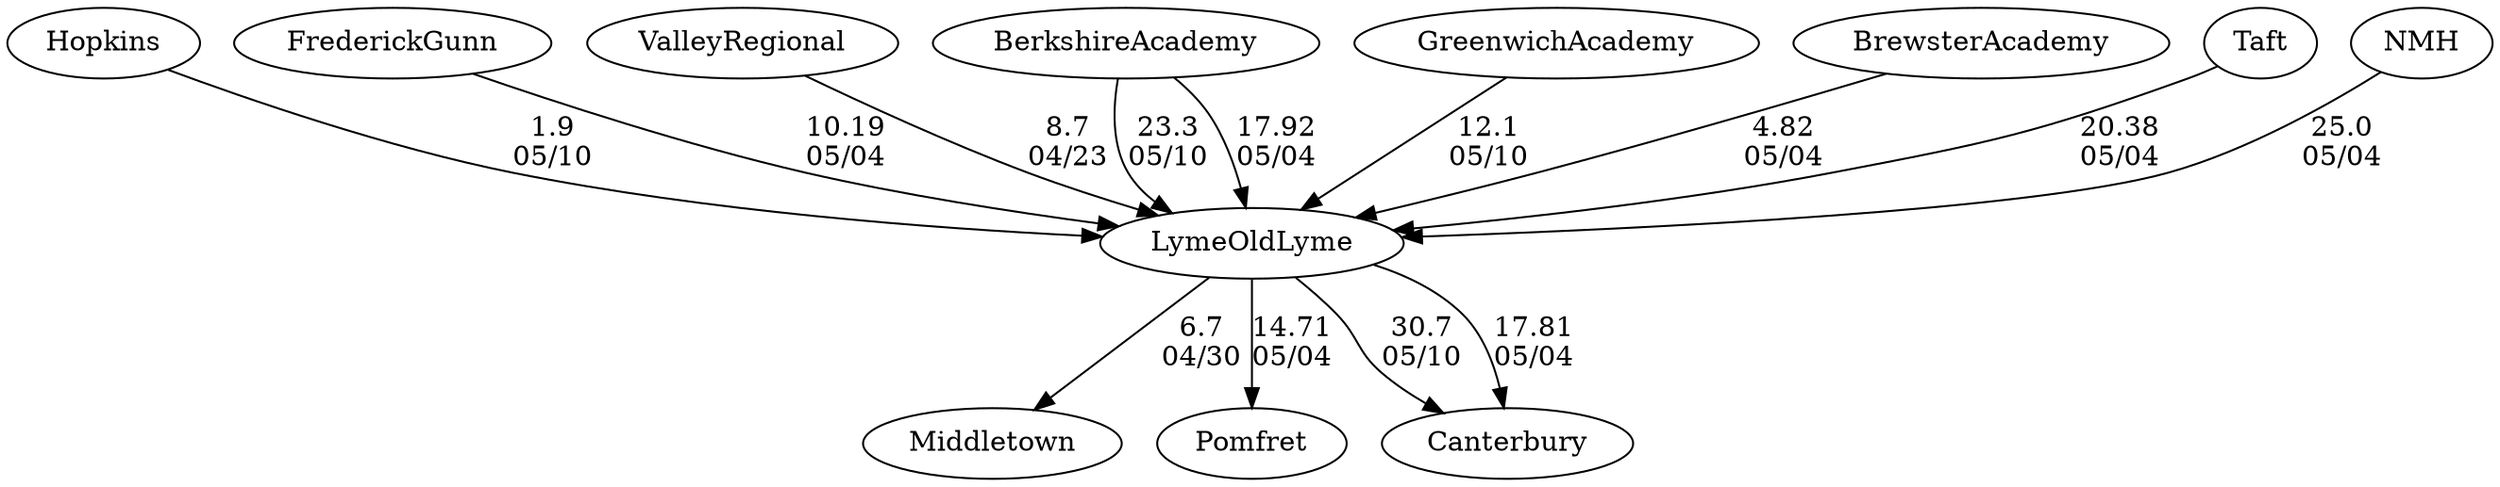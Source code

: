 digraph girls1foursLymeOldLyme {Hopkins [URL="girls1foursHopkins.html"];Middletown [URL="girls1foursMiddletown.html"];FrederickGunn [URL="girls1foursFrederickGunn.html"];ValleyRegional [URL="girls1foursValleyRegional.html"];BerkshireAcademy [URL="girls1foursBerkshireAcademy.html"];Pomfret [URL="girls1foursPomfret.html"];GreenwichAcademy [URL="girls1foursGreenwichAcademy.html"];Canterbury [URL="girls1foursCanterbury.html"];BrewsterAcademy [URL="girls1foursBrewsterAcademy.html"];Taft [URL="girls1foursTaft.html"];LymeOldLyme [URL="girls1foursLymeOldLyme.html"];NMH [URL="girls1foursNMH.html"];ValleyRegional -> LymeOldLyme[label="8.7
04/23", weight="92", tooltip="NEIRA Boys & Girls Fours,Lyme/Old Lyme v Valley regional			
Distance: 1500m Conditions: 6-8 mph headwind throughout the course. Mostly cloudy day, more than normal spectator boat traffic causing some wakes to enter the later races. Comments: Lyme/Old Lyme G3V4 raced in the girls 2V4 race. Due to conditions and to avoid having to cause all boats to realign in the B1V4 Lyme/Old Lyme was started approximately a deck down on valley. 
It was a great day of racing we’re glad that valley was able to join us on such a nice day. This was a race with another school Avon but only valley and LOLHS are NEIRA schools. If there is interest the LOL v Valley v Avon will be posted under the high school results.
None", URL="https://www.row2k.com/results/resultspage.cfm?UID=FBDCA5CCB2EE6264F2D1F77FEFB9FE93&cat=5", random="random"]; 
BerkshireAcademy -> LymeOldLyme[label="23.3
05/10", weight="77", tooltip="NEIRA,Berkshire v. Canterbury, Greenwich Academy, Hopkins, Lyme-Old Lyme			
Distance: 1500 M Conditions: 10-15 mph headwind throughout racing; strongest in middle 750 with consistent chop and whitecaps; calmer in final 400M. Comments: G3: Hopkins paused prior to the finish line then resumed and rowed across. 
G4: Berkshire and Greenwich each hotseated rowers from G3; 
G5: all novice boats
B5: all novice boats
None", URL="https://www.row2k.com/results/resultspage.cfm?UID=191C2D2320D794EC0A5D0402CEB56984&cat=5", random="random"]; 
GreenwichAcademy -> LymeOldLyme[label="12.1
05/10", weight="88", tooltip="NEIRA,Berkshire v. Canterbury, Greenwich Academy, Hopkins, Lyme-Old Lyme			
Distance: 1500 M Conditions: 10-15 mph headwind throughout racing; strongest in middle 750 with consistent chop and whitecaps; calmer in final 400M. Comments: G3: Hopkins paused prior to the finish line then resumed and rowed across. 
G4: Berkshire and Greenwich each hotseated rowers from G3; 
G5: all novice boats
B5: all novice boats
None", URL="https://www.row2k.com/results/resultspage.cfm?UID=191C2D2320D794EC0A5D0402CEB56984&cat=5", random="random"]; 
Hopkins -> LymeOldLyme[label="1.9
05/10", weight="99", tooltip="NEIRA,Berkshire v. Canterbury, Greenwich Academy, Hopkins, Lyme-Old Lyme			
Distance: 1500 M Conditions: 10-15 mph headwind throughout racing; strongest in middle 750 with consistent chop and whitecaps; calmer in final 400M. Comments: G3: Hopkins paused prior to the finish line then resumed and rowed across. 
G4: Berkshire and Greenwich each hotseated rowers from G3; 
G5: all novice boats
B5: all novice boats
None", URL="https://www.row2k.com/results/resultspage.cfm?UID=191C2D2320D794EC0A5D0402CEB56984&cat=5", random="random"]; 
LymeOldLyme -> Canterbury[label="30.7
05/10", weight="70", tooltip="NEIRA,Berkshire v. Canterbury, Greenwich Academy, Hopkins, Lyme-Old Lyme			
Distance: 1500 M Conditions: 10-15 mph headwind throughout racing; strongest in middle 750 with consistent chop and whitecaps; calmer in final 400M. Comments: G3: Hopkins paused prior to the finish line then resumed and rowed across. 
G4: Berkshire and Greenwich each hotseated rowers from G3; 
G5: all novice boats
B5: all novice boats
None", URL="https://www.row2k.com/results/resultspage.cfm?UID=191C2D2320D794EC0A5D0402CEB56984&cat=5", random="random"]; 
LymeOldLyme -> Middletown[label="6.7
04/30", weight="94", tooltip="NEIRA Boys & Girls Fours,Lyme/Old Lyme V Middletown			
Distance: 1500 Conditions: 7-11 mph cross tail wind. Waves challenging for 300-400 meters. Comments: It was a great day of racing. Lyme/Old Lyme was excited to host Middletown at our lake. 
For the B2V4 race Middletown put a 3rd boat in the race.
None", URL="https://www.row2k.com/results/resultspage.cfm?UID=CAD018DDC045C2C851D08C5626506B6F&cat=5", random="random"]; 
FrederickGunn -> LymeOldLyme[label="10.19
05/04", weight="90", tooltip="Founder's Day Regatta			
", URL="https://www.row2k.com/results/resultspage.cfm?UID=9400921B2CB64E59B0F43EC7E58300B4&cat=6", random="random"]; 
BrewsterAcademy -> LymeOldLyme[label="4.82
05/04", weight="96", tooltip="Founder's Day Regatta			
", URL="https://www.row2k.com/results/resultspage.cfm?UID=9400921B2CB64E59B0F43EC7E58300B4&cat=6", random="random"]; 
LymeOldLyme -> Pomfret[label="14.71
05/04", weight="86", tooltip="Founder's Day Regatta			
", URL="https://www.row2k.com/results/resultspage.cfm?UID=9400921B2CB64E59B0F43EC7E58300B4&cat=6", random="random"]; 
LymeOldLyme -> Canterbury[label="17.81
05/04", weight="83", tooltip="Founder's Day Regatta			
", URL="https://www.row2k.com/results/resultspage.cfm?UID=9400921B2CB64E59B0F43EC7E58300B4&cat=6", random="random"]; 
NMH -> LymeOldLyme[label="25.0
05/04", weight="75", tooltip="Founder's Day Regatta			
", URL="https://www.row2k.com/results/resultspage.cfm?UID=9400921B2CB64E59B0F43EC7E58300B4&cat=6", random="random"]; 
Taft -> LymeOldLyme[label="20.38
05/04", weight="80", tooltip="Founder's Day Regatta			
", URL="https://www.row2k.com/results/resultspage.cfm?UID=9400921B2CB64E59B0F43EC7E58300B4&cat=6", random="random"]; 
BerkshireAcademy -> LymeOldLyme[label="17.92
05/04", weight="83", tooltip="Founder's Day Regatta			
", URL="https://www.row2k.com/results/resultspage.cfm?UID=9400921B2CB64E59B0F43EC7E58300B4&cat=6", random="random"]}